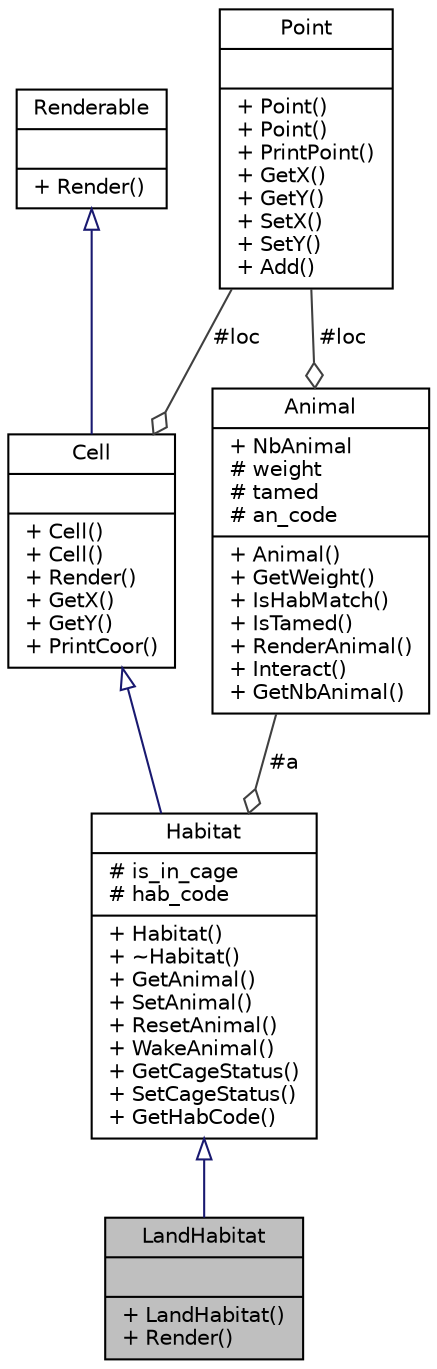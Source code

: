 digraph "LandHabitat"
{
  edge [fontname="Helvetica",fontsize="10",labelfontname="Helvetica",labelfontsize="10"];
  node [fontname="Helvetica",fontsize="10",shape=record];
  Node1 [label="{LandHabitat\n||+ LandHabitat()\l+ Render()\l}",height=0.2,width=0.4,color="black", fillcolor="grey75", style="filled", fontcolor="black"];
  Node2 -> Node1 [dir="back",color="midnightblue",fontsize="10",style="solid",arrowtail="onormal",fontname="Helvetica"];
  Node2 [label="{Habitat\n|# is_in_cage\l# hab_code\l|+ Habitat()\l+ ~Habitat()\l+ GetAnimal()\l+ SetAnimal()\l+ ResetAnimal()\l+ WakeAnimal()\l+ GetCageStatus()\l+ SetCageStatus()\l+ GetHabCode()\l}",height=0.2,width=0.4,color="black", fillcolor="white", style="filled",URL="$classHabitat.html"];
  Node3 -> Node2 [dir="back",color="midnightblue",fontsize="10",style="solid",arrowtail="onormal",fontname="Helvetica"];
  Node3 [label="{Cell\n||+ Cell()\l+ Cell()\l+ Render()\l+ GetX()\l+ GetY()\l+ PrintCoor()\l}",height=0.2,width=0.4,color="black", fillcolor="white", style="filled",URL="$classCell.html"];
  Node4 -> Node3 [dir="back",color="midnightblue",fontsize="10",style="solid",arrowtail="onormal",fontname="Helvetica"];
  Node4 [label="{Renderable\n||+ Render()\l}",height=0.2,width=0.4,color="black", fillcolor="white", style="filled",URL="$classRenderable.html"];
  Node5 -> Node3 [color="grey25",fontsize="10",style="solid",label=" #loc" ,arrowhead="odiamond",fontname="Helvetica"];
  Node5 [label="{Point\n||+ Point()\l+ Point()\l+ PrintPoint()\l+ GetX()\l+ GetY()\l+ SetX()\l+ SetY()\l+ Add()\l}",height=0.2,width=0.4,color="black", fillcolor="white", style="filled",URL="$classPoint.html"];
  Node6 -> Node2 [color="grey25",fontsize="10",style="solid",label=" #a" ,arrowhead="odiamond",fontname="Helvetica"];
  Node6 [label="{Animal\n|+ NbAnimal\l# weight\l# tamed\l# an_code\l|+ Animal()\l+ GetWeight()\l+ IsHabMatch()\l+ IsTamed()\l+ RenderAnimal()\l+ Interact()\l+ GetNbAnimal()\l}",height=0.2,width=0.4,color="black", fillcolor="white", style="filled",URL="$classAnimal.html"];
  Node5 -> Node6 [color="grey25",fontsize="10",style="solid",label=" #loc" ,arrowhead="odiamond",fontname="Helvetica"];
}
